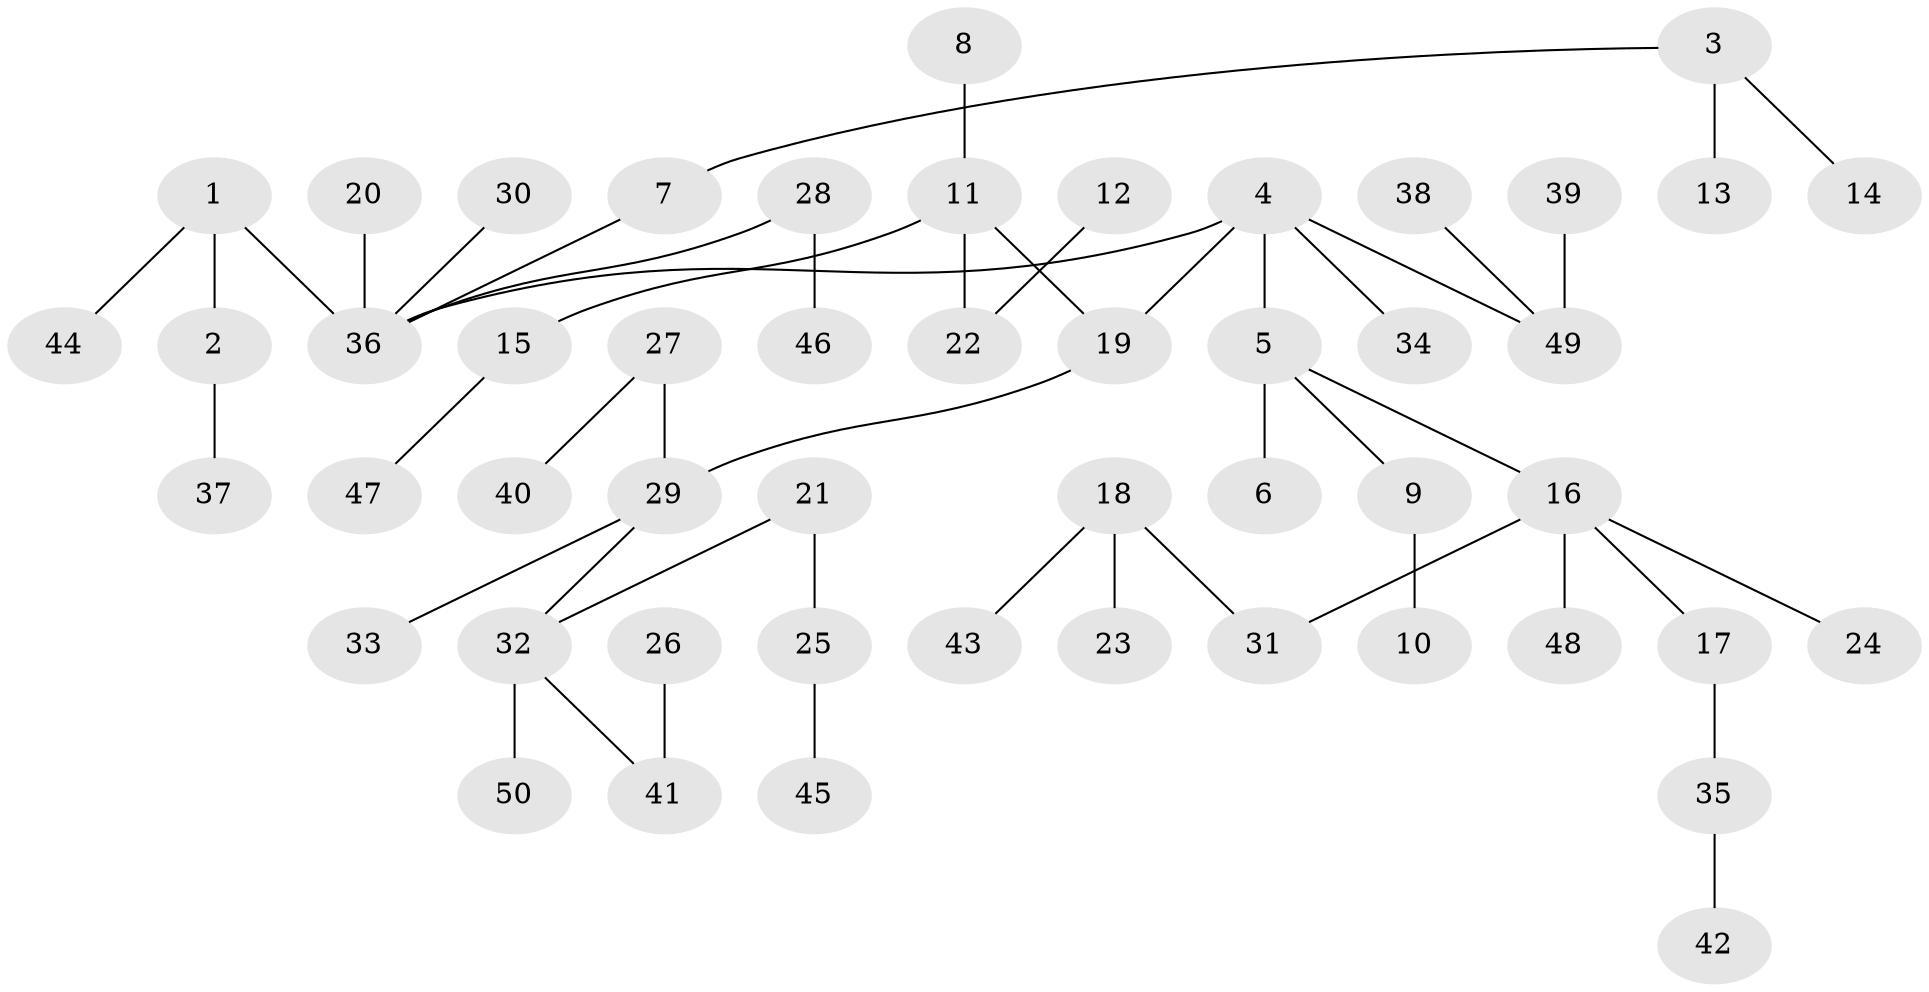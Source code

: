 // original degree distribution, {7: 0.014084507042253521, 6: 0.028169014084507043, 3: 0.11267605633802817, 5: 0.056338028169014086, 4: 0.028169014084507043, 2: 0.2112676056338028, 1: 0.5492957746478874}
// Generated by graph-tools (version 1.1) at 2025/37/03/04/25 23:37:24]
// undirected, 50 vertices, 49 edges
graph export_dot {
  node [color=gray90,style=filled];
  1;
  2;
  3;
  4;
  5;
  6;
  7;
  8;
  9;
  10;
  11;
  12;
  13;
  14;
  15;
  16;
  17;
  18;
  19;
  20;
  21;
  22;
  23;
  24;
  25;
  26;
  27;
  28;
  29;
  30;
  31;
  32;
  33;
  34;
  35;
  36;
  37;
  38;
  39;
  40;
  41;
  42;
  43;
  44;
  45;
  46;
  47;
  48;
  49;
  50;
  1 -- 2 [weight=1.0];
  1 -- 36 [weight=1.0];
  1 -- 44 [weight=1.0];
  2 -- 37 [weight=1.0];
  3 -- 7 [weight=1.0];
  3 -- 13 [weight=1.0];
  3 -- 14 [weight=1.0];
  4 -- 5 [weight=1.0];
  4 -- 19 [weight=1.0];
  4 -- 34 [weight=1.0];
  4 -- 36 [weight=1.0];
  4 -- 49 [weight=1.0];
  5 -- 6 [weight=1.0];
  5 -- 9 [weight=1.0];
  5 -- 16 [weight=1.0];
  7 -- 36 [weight=1.0];
  8 -- 11 [weight=1.0];
  9 -- 10 [weight=1.0];
  11 -- 15 [weight=1.0];
  11 -- 19 [weight=1.0];
  11 -- 22 [weight=1.0];
  12 -- 22 [weight=1.0];
  15 -- 47 [weight=1.0];
  16 -- 17 [weight=1.0];
  16 -- 24 [weight=1.0];
  16 -- 31 [weight=1.0];
  16 -- 48 [weight=1.0];
  17 -- 35 [weight=1.0];
  18 -- 23 [weight=1.0];
  18 -- 31 [weight=1.0];
  18 -- 43 [weight=1.0];
  19 -- 29 [weight=1.0];
  20 -- 36 [weight=1.0];
  21 -- 25 [weight=1.0];
  21 -- 32 [weight=1.0];
  25 -- 45 [weight=1.0];
  26 -- 41 [weight=1.0];
  27 -- 29 [weight=1.0];
  27 -- 40 [weight=1.0];
  28 -- 36 [weight=1.0];
  28 -- 46 [weight=1.0];
  29 -- 32 [weight=1.0];
  29 -- 33 [weight=1.0];
  30 -- 36 [weight=1.0];
  32 -- 41 [weight=1.0];
  32 -- 50 [weight=1.0];
  35 -- 42 [weight=1.0];
  38 -- 49 [weight=1.0];
  39 -- 49 [weight=1.0];
}
